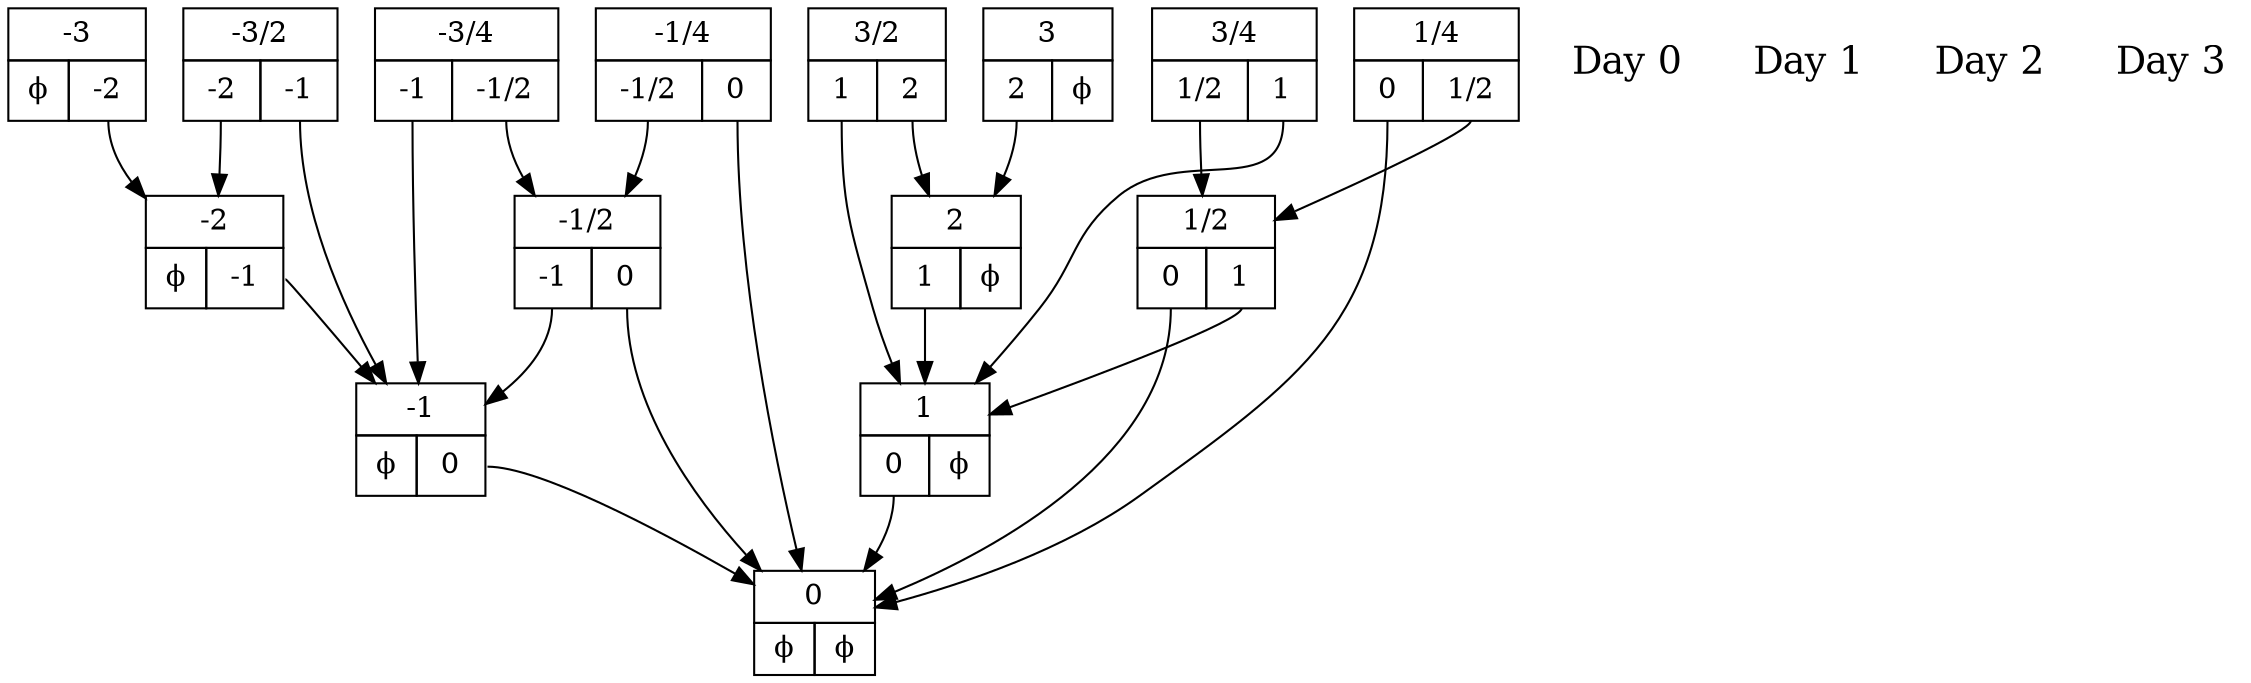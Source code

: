 digraph dyadic_tree {
   node_0 [shape=none,margin=0,label=
         <<TABLE BORDER="0" CELLBORDER="1" CELLSPACING="0" CELLPADDING="4">
         <TR><TD COLSPAN="2">0</TD></TR>
         <TR><TD PORT="L"> ϕ </TD><TD PORT="R"> ϕ </TD></TR>
         </TABLE>>,pos="0,0!"
         ];
node_day_0 [shape=none, pos="7.875,0!", label="Day 0", fontsize=18]
node_day_1 [shape=none, pos="7.875,1!", label="Day 1", fontsize=18]
   node_1 [shape=none,margin=0,label=
         <<TABLE BORDER="0" CELLBORDER="1" CELLSPACING="0" CELLPADDING="4">
         <TR><TD COLSPAN="2">-1</TD></TR>
         <TR><TD PORT="L"> ϕ </TD><TD PORT="R"> <TABLE BORDER="0" CELLBORDER="0" CELLPADDING="0"><TR><TD PORT="0"> 0 </TD> &nbsp; </TR></TABLE> </TD></TR>
         </TABLE>>,pos="-2.25,1!"
         ];
   node_1:R -> node_0;
   node_2 [shape=none,margin=0,label=
         <<TABLE BORDER="0" CELLBORDER="1" CELLSPACING="0" CELLPADDING="4">
         <TR><TD COLSPAN="2">1</TD></TR>
         <TR><TD PORT="L"> <TABLE BORDER="0" CELLBORDER="0" CELLPADDING="0"><TR><TD PORT="0"> 0 </TD> &nbsp; </TR></TABLE> </TD><TD PORT="R"> ϕ </TD></TR>
         </TABLE>>,pos="2.25,1!"
         ];
   node_2:L -> node_0;
node_day_2 [shape=none, pos="7.875,2!", label="Day 2", fontsize=18]
   node_3 [shape=none,margin=0,label=
         <<TABLE BORDER="0" CELLBORDER="1" CELLSPACING="0" CELLPADDING="4">
         <TR><TD COLSPAN="2">-2</TD></TR>
         <TR><TD PORT="L"> ϕ </TD><TD PORT="R"> <TABLE BORDER="0" CELLBORDER="0" CELLPADDING="0"><TR><TD PORT="-1"> -1 </TD> &nbsp; </TR></TABLE> </TD></TR>
         </TABLE>>,pos="-4.5,2!"
         ];
   node_3:R -> node_1;
   node_4 [shape=none,margin=0,label=
         <<TABLE BORDER="0" CELLBORDER="1" CELLSPACING="0" CELLPADDING="4">
         <TR><TD COLSPAN="2">2</TD></TR>
         <TR><TD PORT="L"> <TABLE BORDER="0" CELLBORDER="0" CELLPADDING="0"><TR><TD PORT="1"> 1 </TD> &nbsp; </TR></TABLE> </TD><TD PORT="R"> ϕ </TD></TR>
         </TABLE>>,pos="4.5,2!"
         ];
   node_4:L -> node_2;
   node_5 [shape=none,margin=0,label=
         <<TABLE BORDER="0" CELLBORDER="1" CELLSPACING="0" CELLPADDING="4">
         <TR><TD COLSPAN="2">1/2</TD></TR>
         <TR><TD PORT="L"> <TABLE BORDER="0" CELLBORDER="0" CELLPADDING="0"><TR><TD PORT="0"> 0 </TD> &nbsp; </TR></TABLE> </TD><TD PORT="R"> <TABLE BORDER="0" CELLBORDER="0" CELLPADDING="0"><TR><TD PORT="1"> 1 </TD> &nbsp; </TR></TABLE> </TD></TR>
         </TABLE>>,pos="1.125,2!"
         ];
   node_5:L -> node_0;
   node_5:R -> node_2;
   node_6 [shape=none,margin=0,label=
         <<TABLE BORDER="0" CELLBORDER="1" CELLSPACING="0" CELLPADDING="4">
         <TR><TD COLSPAN="2">-1/2</TD></TR>
         <TR><TD PORT="L"> <TABLE BORDER="0" CELLBORDER="0" CELLPADDING="0"><TR><TD PORT="-1"> -1 </TD> &nbsp; </TR></TABLE> </TD><TD PORT="R"> <TABLE BORDER="0" CELLBORDER="0" CELLPADDING="0"><TR><TD PORT="0"> 0 </TD> &nbsp; </TR></TABLE> </TD></TR>
         </TABLE>>,pos="-1.125,2!"
         ];
   node_6:L -> node_1;
   node_6:R -> node_0;
node_day_3 [shape=none, pos="7.875,3!", label="Day 3", fontsize=18]
   node_7 [shape=none,margin=0,label=
         <<TABLE BORDER="0" CELLBORDER="1" CELLSPACING="0" CELLPADDING="4">
         <TR><TD COLSPAN="2">-3</TD></TR>
         <TR><TD PORT="L"> ϕ </TD><TD PORT="R"> <TABLE BORDER="0" CELLBORDER="0" CELLPADDING="0"><TR><TD PORT="-2"> -2 </TD> &nbsp; </TR></TABLE> </TD></TR>
         </TABLE>>,pos="-6.75,3!"
         ];
   node_7:R -> node_3;
   node_8 [shape=none,margin=0,label=
         <<TABLE BORDER="0" CELLBORDER="1" CELLSPACING="0" CELLPADDING="4">
         <TR><TD COLSPAN="2">3</TD></TR>
         <TR><TD PORT="L"> <TABLE BORDER="0" CELLBORDER="0" CELLPADDING="0"><TR><TD PORT="2"> 2 </TD> &nbsp; </TR></TABLE> </TD><TD PORT="R"> ϕ </TD></TR>
         </TABLE>>,pos="6.75,3!"
         ];
   node_8:L -> node_4;
   node_9 [shape=none,margin=0,label=
         <<TABLE BORDER="0" CELLBORDER="1" CELLSPACING="0" CELLPADDING="4">
         <TR><TD COLSPAN="2">1/4</TD></TR>
         <TR><TD PORT="L"> <TABLE BORDER="0" CELLBORDER="0" CELLPADDING="0"><TR><TD PORT="0"> 0 </TD> &nbsp; </TR></TABLE> </TD><TD PORT="R"> <TABLE BORDER="0" CELLBORDER="0" CELLPADDING="0"><TR><TD PORT="1/2"> 1/2 </TD> &nbsp; </TR></TABLE> </TD></TR>
         </TABLE>>,pos="0.5625,3!"
         ];
   node_9:L -> node_0;
   node_9:R -> node_5;
   node_10 [shape=none,margin=0,label=
         <<TABLE BORDER="0" CELLBORDER="1" CELLSPACING="0" CELLPADDING="4">
         <TR><TD COLSPAN="2">-1/4</TD></TR>
         <TR><TD PORT="L"> <TABLE BORDER="0" CELLBORDER="0" CELLPADDING="0"><TR><TD PORT="-1/2"> -1/2 </TD> &nbsp; </TR></TABLE> </TD><TD PORT="R"> <TABLE BORDER="0" CELLBORDER="0" CELLPADDING="0"><TR><TD PORT="0"> 0 </TD> &nbsp; </TR></TABLE> </TD></TR>
         </TABLE>>,pos="-0.5625,3!"
         ];
   node_10:L -> node_6;
   node_10:R -> node_0;
   node_11 [shape=none,margin=0,label=
         <<TABLE BORDER="0" CELLBORDER="1" CELLSPACING="0" CELLPADDING="4">
         <TR><TD COLSPAN="2">3/4</TD></TR>
         <TR><TD PORT="L"> <TABLE BORDER="0" CELLBORDER="0" CELLPADDING="0"><TR><TD PORT="1/2"> 1/2 </TD> &nbsp; </TR></TABLE> </TD><TD PORT="R"> <TABLE BORDER="0" CELLBORDER="0" CELLPADDING="0"><TR><TD PORT="1"> 1 </TD> &nbsp; </TR></TABLE> </TD></TR>
         </TABLE>>,pos="1.6875,3!"
         ];
   node_11:L -> node_5;
   node_11:R -> node_2;
   node_12 [shape=none,margin=0,label=
         <<TABLE BORDER="0" CELLBORDER="1" CELLSPACING="0" CELLPADDING="4">
         <TR><TD COLSPAN="2">-3/4</TD></TR>
         <TR><TD PORT="L"> <TABLE BORDER="0" CELLBORDER="0" CELLPADDING="0"><TR><TD PORT="-1"> -1 </TD> &nbsp; </TR></TABLE> </TD><TD PORT="R"> <TABLE BORDER="0" CELLBORDER="0" CELLPADDING="0"><TR><TD PORT="-1/2"> -1/2 </TD> &nbsp; </TR></TABLE> </TD></TR>
         </TABLE>>,pos="-1.6875,3!"
         ];
   node_12:L -> node_1;
   node_12:R -> node_6;
   node_13 [shape=none,margin=0,label=
         <<TABLE BORDER="0" CELLBORDER="1" CELLSPACING="0" CELLPADDING="4">
         <TR><TD COLSPAN="2">3/2</TD></TR>
         <TR><TD PORT="L"> <TABLE BORDER="0" CELLBORDER="0" CELLPADDING="0"><TR><TD PORT="1"> 1 </TD> &nbsp; </TR></TABLE> </TD><TD PORT="R"> <TABLE BORDER="0" CELLBORDER="0" CELLPADDING="0"><TR><TD PORT="2"> 2 </TD> &nbsp; </TR></TABLE> </TD></TR>
         </TABLE>>,pos="3.375,3!"
         ];
   node_13:L -> node_2;
   node_13:R -> node_4;
   node_14 [shape=none,margin=0,label=
         <<TABLE BORDER="0" CELLBORDER="1" CELLSPACING="0" CELLPADDING="4">
         <TR><TD COLSPAN="2">-3/2</TD></TR>
         <TR><TD PORT="L"> <TABLE BORDER="0" CELLBORDER="0" CELLPADDING="0"><TR><TD PORT="-2"> -2 </TD> &nbsp; </TR></TABLE> </TD><TD PORT="R"> <TABLE BORDER="0" CELLBORDER="0" CELLPADDING="0"><TR><TD PORT="-1"> -1 </TD> &nbsp; </TR></TABLE> </TD></TR>
         </TABLE>>,pos="-3.375,3!"
         ];
   node_14:L -> node_3;
   node_14:R -> node_1;
}
